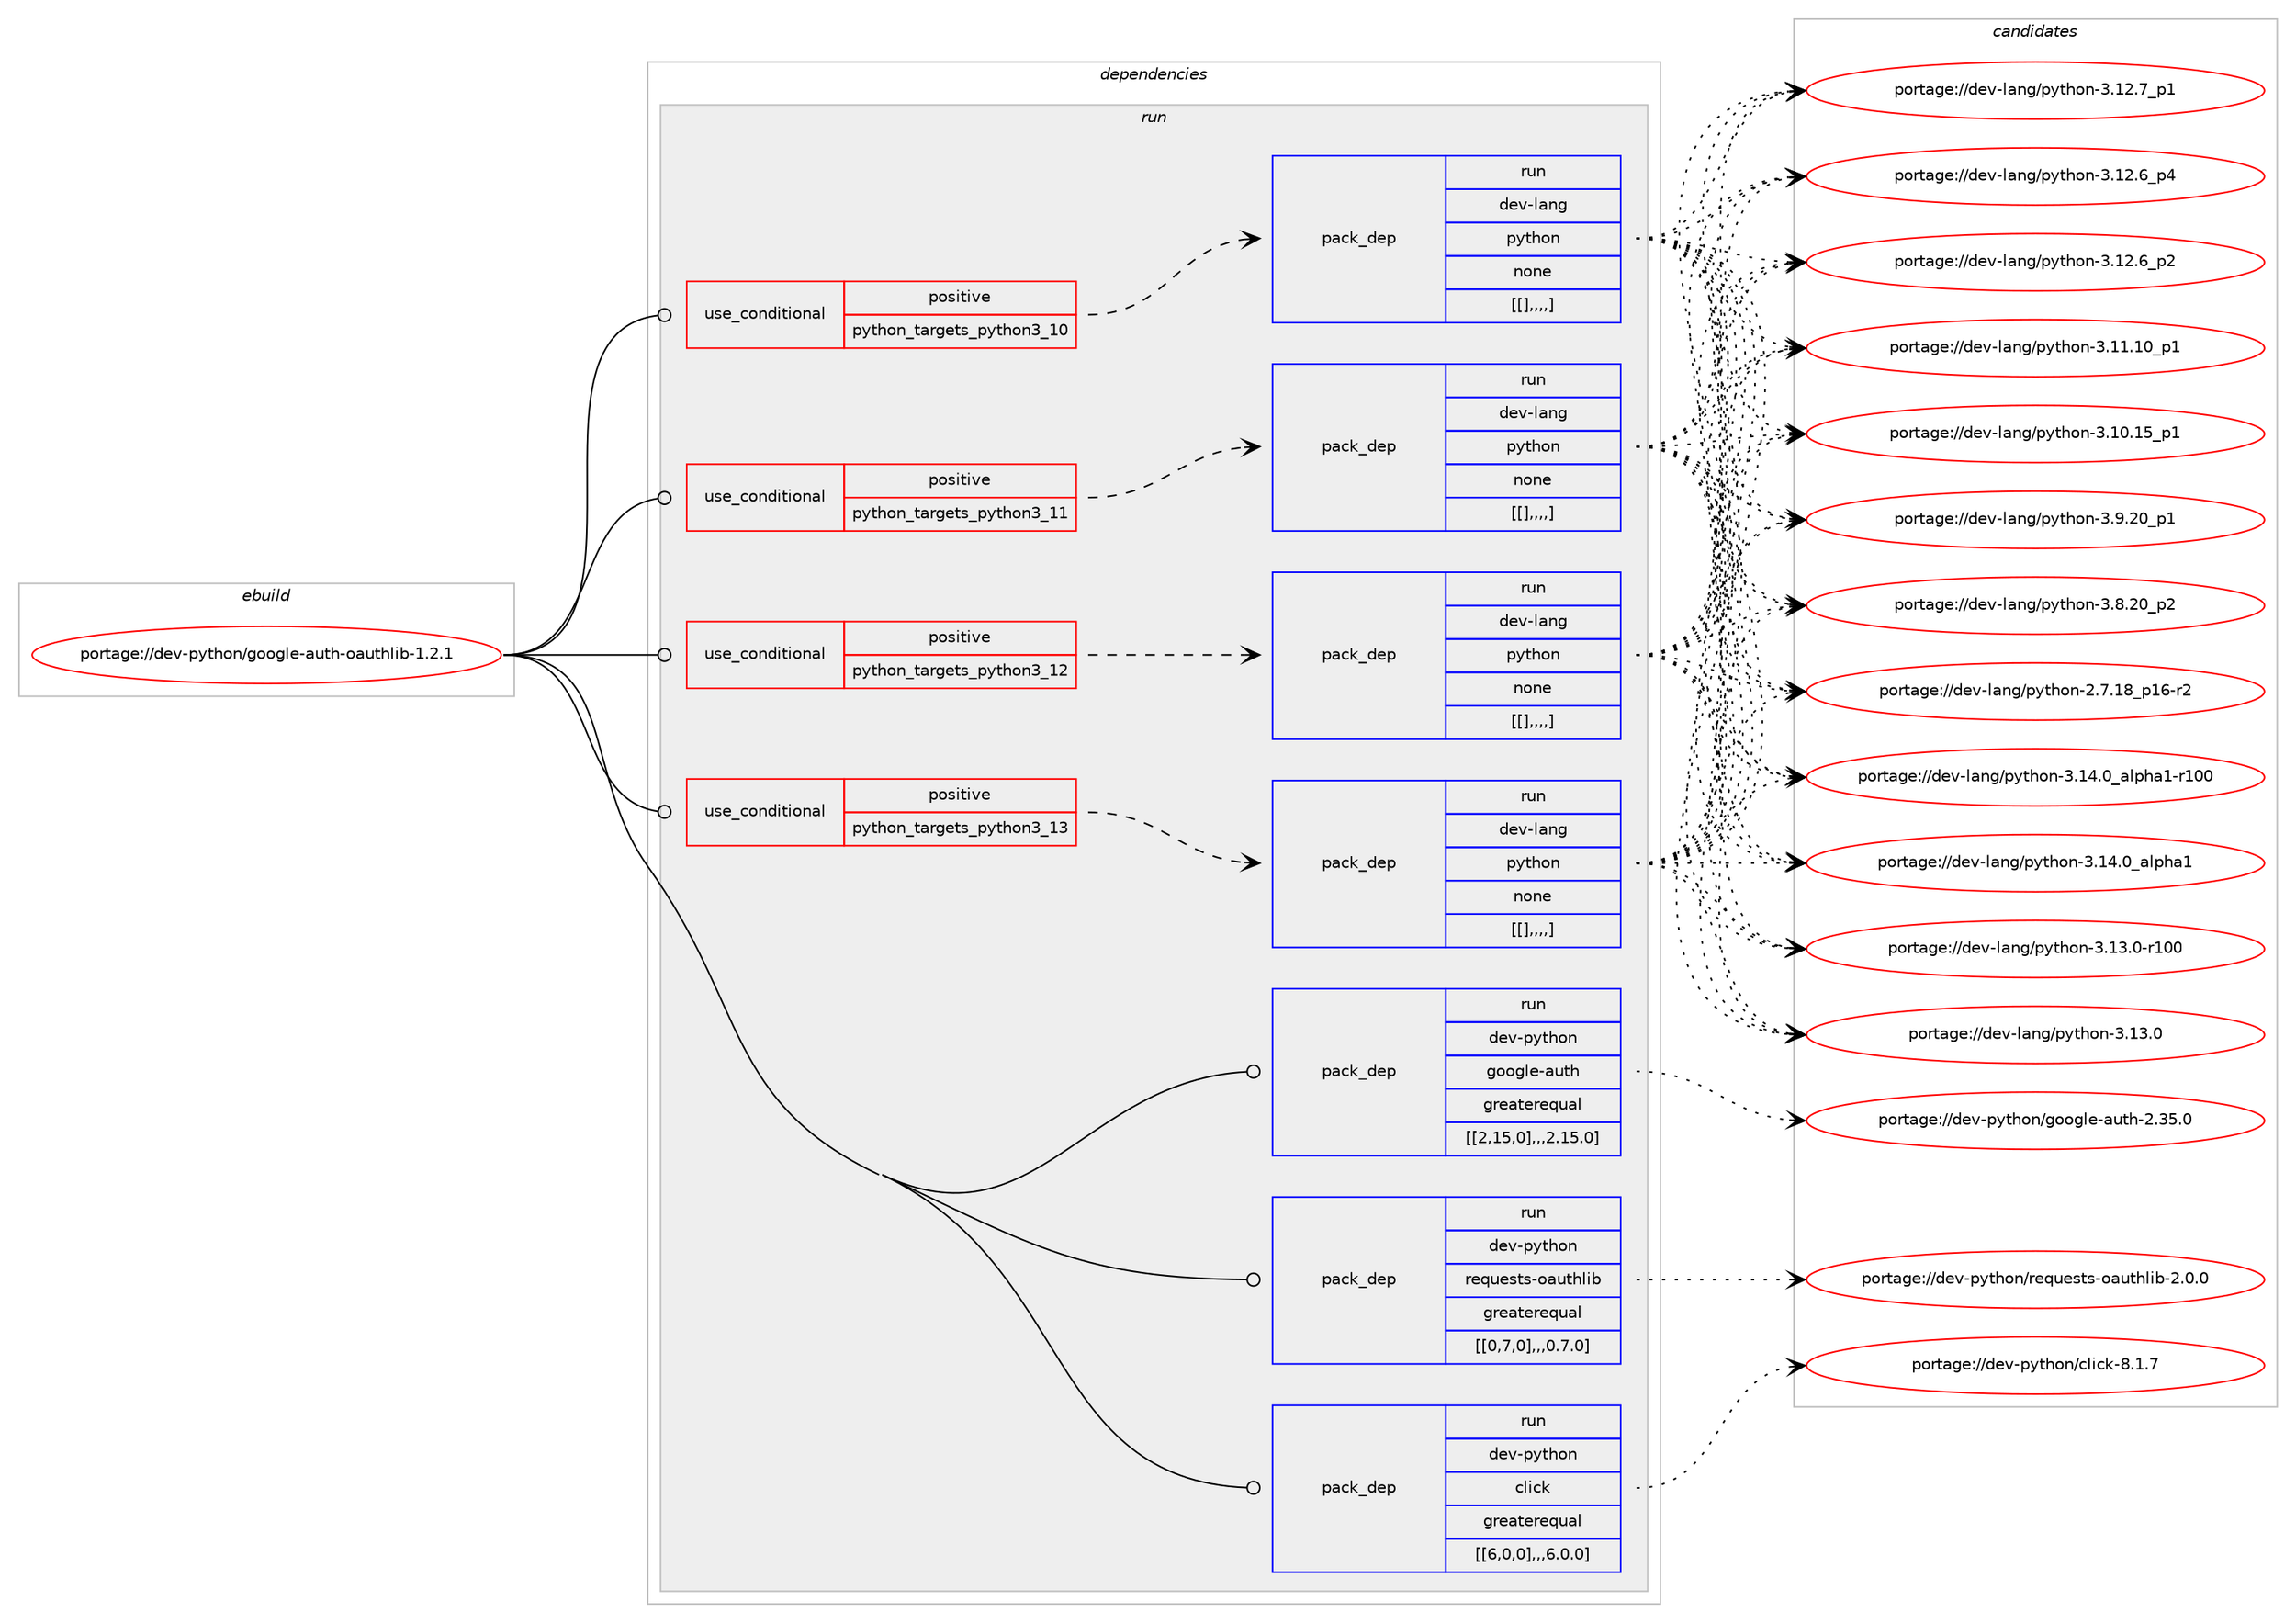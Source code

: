 digraph prolog {

# *************
# Graph options
# *************

newrank=true;
concentrate=true;
compound=true;
graph [rankdir=LR,fontname=Helvetica,fontsize=10,ranksep=1.5];#, ranksep=2.5, nodesep=0.2];
edge  [arrowhead=vee];
node  [fontname=Helvetica,fontsize=10];

# **********
# The ebuild
# **********

subgraph cluster_leftcol {
color=gray;
label=<<i>ebuild</i>>;
id [label="portage://dev-python/google-auth-oauthlib-1.2.1", color=red, width=4, href="../dev-python/google-auth-oauthlib-1.2.1.svg"];
}

# ****************
# The dependencies
# ****************

subgraph cluster_midcol {
color=gray;
label=<<i>dependencies</i>>;
subgraph cluster_compile {
fillcolor="#eeeeee";
style=filled;
label=<<i>compile</i>>;
}
subgraph cluster_compileandrun {
fillcolor="#eeeeee";
style=filled;
label=<<i>compile and run</i>>;
}
subgraph cluster_run {
fillcolor="#eeeeee";
style=filled;
label=<<i>run</i>>;
subgraph cond35337 {
dependency152772 [label=<<TABLE BORDER="0" CELLBORDER="1" CELLSPACING="0" CELLPADDING="4"><TR><TD ROWSPAN="3" CELLPADDING="10">use_conditional</TD></TR><TR><TD>positive</TD></TR><TR><TD>python_targets_python3_10</TD></TR></TABLE>>, shape=none, color=red];
subgraph pack116114 {
dependency152794 [label=<<TABLE BORDER="0" CELLBORDER="1" CELLSPACING="0" CELLPADDING="4" WIDTH="220"><TR><TD ROWSPAN="6" CELLPADDING="30">pack_dep</TD></TR><TR><TD WIDTH="110">run</TD></TR><TR><TD>dev-lang</TD></TR><TR><TD>python</TD></TR><TR><TD>none</TD></TR><TR><TD>[[],,,,]</TD></TR></TABLE>>, shape=none, color=blue];
}
dependency152772:e -> dependency152794:w [weight=20,style="dashed",arrowhead="vee"];
}
id:e -> dependency152772:w [weight=20,style="solid",arrowhead="odot"];
subgraph cond35369 {
dependency152870 [label=<<TABLE BORDER="0" CELLBORDER="1" CELLSPACING="0" CELLPADDING="4"><TR><TD ROWSPAN="3" CELLPADDING="10">use_conditional</TD></TR><TR><TD>positive</TD></TR><TR><TD>python_targets_python3_11</TD></TR></TABLE>>, shape=none, color=red];
subgraph pack116168 {
dependency152892 [label=<<TABLE BORDER="0" CELLBORDER="1" CELLSPACING="0" CELLPADDING="4" WIDTH="220"><TR><TD ROWSPAN="6" CELLPADDING="30">pack_dep</TD></TR><TR><TD WIDTH="110">run</TD></TR><TR><TD>dev-lang</TD></TR><TR><TD>python</TD></TR><TR><TD>none</TD></TR><TR><TD>[[],,,,]</TD></TR></TABLE>>, shape=none, color=blue];
}
dependency152870:e -> dependency152892:w [weight=20,style="dashed",arrowhead="vee"];
}
id:e -> dependency152870:w [weight=20,style="solid",arrowhead="odot"];
subgraph cond35411 {
dependency152897 [label=<<TABLE BORDER="0" CELLBORDER="1" CELLSPACING="0" CELLPADDING="4"><TR><TD ROWSPAN="3" CELLPADDING="10">use_conditional</TD></TR><TR><TD>positive</TD></TR><TR><TD>python_targets_python3_12</TD></TR></TABLE>>, shape=none, color=red];
subgraph pack116173 {
dependency152951 [label=<<TABLE BORDER="0" CELLBORDER="1" CELLSPACING="0" CELLPADDING="4" WIDTH="220"><TR><TD ROWSPAN="6" CELLPADDING="30">pack_dep</TD></TR><TR><TD WIDTH="110">run</TD></TR><TR><TD>dev-lang</TD></TR><TR><TD>python</TD></TR><TR><TD>none</TD></TR><TR><TD>[[],,,,]</TD></TR></TABLE>>, shape=none, color=blue];
}
dependency152897:e -> dependency152951:w [weight=20,style="dashed",arrowhead="vee"];
}
id:e -> dependency152897:w [weight=20,style="solid",arrowhead="odot"];
subgraph cond35444 {
dependency152972 [label=<<TABLE BORDER="0" CELLBORDER="1" CELLSPACING="0" CELLPADDING="4"><TR><TD ROWSPAN="3" CELLPADDING="10">use_conditional</TD></TR><TR><TD>positive</TD></TR><TR><TD>python_targets_python3_13</TD></TR></TABLE>>, shape=none, color=red];
subgraph pack116217 {
dependency153025 [label=<<TABLE BORDER="0" CELLBORDER="1" CELLSPACING="0" CELLPADDING="4" WIDTH="220"><TR><TD ROWSPAN="6" CELLPADDING="30">pack_dep</TD></TR><TR><TD WIDTH="110">run</TD></TR><TR><TD>dev-lang</TD></TR><TR><TD>python</TD></TR><TR><TD>none</TD></TR><TR><TD>[[],,,,]</TD></TR></TABLE>>, shape=none, color=blue];
}
dependency152972:e -> dependency153025:w [weight=20,style="dashed",arrowhead="vee"];
}
id:e -> dependency152972:w [weight=20,style="solid",arrowhead="odot"];
subgraph pack116253 {
dependency153089 [label=<<TABLE BORDER="0" CELLBORDER="1" CELLSPACING="0" CELLPADDING="4" WIDTH="220"><TR><TD ROWSPAN="6" CELLPADDING="30">pack_dep</TD></TR><TR><TD WIDTH="110">run</TD></TR><TR><TD>dev-python</TD></TR><TR><TD>click</TD></TR><TR><TD>greaterequal</TD></TR><TR><TD>[[6,0,0],,,6.0.0]</TD></TR></TABLE>>, shape=none, color=blue];
}
id:e -> dependency153089:w [weight=20,style="solid",arrowhead="odot"];
subgraph pack116293 {
dependency153190 [label=<<TABLE BORDER="0" CELLBORDER="1" CELLSPACING="0" CELLPADDING="4" WIDTH="220"><TR><TD ROWSPAN="6" CELLPADDING="30">pack_dep</TD></TR><TR><TD WIDTH="110">run</TD></TR><TR><TD>dev-python</TD></TR><TR><TD>google-auth</TD></TR><TR><TD>greaterequal</TD></TR><TR><TD>[[2,15,0],,,2.15.0]</TD></TR></TABLE>>, shape=none, color=blue];
}
id:e -> dependency153190:w [weight=20,style="solid",arrowhead="odot"];
subgraph pack116354 {
dependency153194 [label=<<TABLE BORDER="0" CELLBORDER="1" CELLSPACING="0" CELLPADDING="4" WIDTH="220"><TR><TD ROWSPAN="6" CELLPADDING="30">pack_dep</TD></TR><TR><TD WIDTH="110">run</TD></TR><TR><TD>dev-python</TD></TR><TR><TD>requests-oauthlib</TD></TR><TR><TD>greaterequal</TD></TR><TR><TD>[[0,7,0],,,0.7.0]</TD></TR></TABLE>>, shape=none, color=blue];
}
id:e -> dependency153194:w [weight=20,style="solid",arrowhead="odot"];
}
}

# **************
# The candidates
# **************

subgraph cluster_choices {
rank=same;
color=gray;
label=<<i>candidates</i>>;

subgraph choice116139 {
color=black;
nodesep=1;
choice100101118451089711010347112121116104111110455146495246489597108112104974945114494848 [label="portage://dev-lang/python-3.14.0_alpha1-r100", color=red, width=4,href="../dev-lang/python-3.14.0_alpha1-r100.svg"];
choice1001011184510897110103471121211161041111104551464952464895971081121049749 [label="portage://dev-lang/python-3.14.0_alpha1", color=red, width=4,href="../dev-lang/python-3.14.0_alpha1.svg"];
choice1001011184510897110103471121211161041111104551464951464845114494848 [label="portage://dev-lang/python-3.13.0-r100", color=red, width=4,href="../dev-lang/python-3.13.0-r100.svg"];
choice10010111845108971101034711212111610411111045514649514648 [label="portage://dev-lang/python-3.13.0", color=red, width=4,href="../dev-lang/python-3.13.0.svg"];
choice100101118451089711010347112121116104111110455146495046559511249 [label="portage://dev-lang/python-3.12.7_p1", color=red, width=4,href="../dev-lang/python-3.12.7_p1.svg"];
choice100101118451089711010347112121116104111110455146495046549511252 [label="portage://dev-lang/python-3.12.6_p4", color=red, width=4,href="../dev-lang/python-3.12.6_p4.svg"];
choice100101118451089711010347112121116104111110455146495046549511250 [label="portage://dev-lang/python-3.12.6_p2", color=red, width=4,href="../dev-lang/python-3.12.6_p2.svg"];
choice10010111845108971101034711212111610411111045514649494649489511249 [label="portage://dev-lang/python-3.11.10_p1", color=red, width=4,href="../dev-lang/python-3.11.10_p1.svg"];
choice10010111845108971101034711212111610411111045514649484649539511249 [label="portage://dev-lang/python-3.10.15_p1", color=red, width=4,href="../dev-lang/python-3.10.15_p1.svg"];
choice100101118451089711010347112121116104111110455146574650489511249 [label="portage://dev-lang/python-3.9.20_p1", color=red, width=4,href="../dev-lang/python-3.9.20_p1.svg"];
choice100101118451089711010347112121116104111110455146564650489511250 [label="portage://dev-lang/python-3.8.20_p2", color=red, width=4,href="../dev-lang/python-3.8.20_p2.svg"];
choice100101118451089711010347112121116104111110455046554649569511249544511450 [label="portage://dev-lang/python-2.7.18_p16-r2", color=red, width=4,href="../dev-lang/python-2.7.18_p16-r2.svg"];
dependency152794:e -> choice100101118451089711010347112121116104111110455146495246489597108112104974945114494848:w [style=dotted,weight="100"];
dependency152794:e -> choice1001011184510897110103471121211161041111104551464952464895971081121049749:w [style=dotted,weight="100"];
dependency152794:e -> choice1001011184510897110103471121211161041111104551464951464845114494848:w [style=dotted,weight="100"];
dependency152794:e -> choice10010111845108971101034711212111610411111045514649514648:w [style=dotted,weight="100"];
dependency152794:e -> choice100101118451089711010347112121116104111110455146495046559511249:w [style=dotted,weight="100"];
dependency152794:e -> choice100101118451089711010347112121116104111110455146495046549511252:w [style=dotted,weight="100"];
dependency152794:e -> choice100101118451089711010347112121116104111110455146495046549511250:w [style=dotted,weight="100"];
dependency152794:e -> choice10010111845108971101034711212111610411111045514649494649489511249:w [style=dotted,weight="100"];
dependency152794:e -> choice10010111845108971101034711212111610411111045514649484649539511249:w [style=dotted,weight="100"];
dependency152794:e -> choice100101118451089711010347112121116104111110455146574650489511249:w [style=dotted,weight="100"];
dependency152794:e -> choice100101118451089711010347112121116104111110455146564650489511250:w [style=dotted,weight="100"];
dependency152794:e -> choice100101118451089711010347112121116104111110455046554649569511249544511450:w [style=dotted,weight="100"];
}
subgraph choice116177 {
color=black;
nodesep=1;
choice100101118451089711010347112121116104111110455146495246489597108112104974945114494848 [label="portage://dev-lang/python-3.14.0_alpha1-r100", color=red, width=4,href="../dev-lang/python-3.14.0_alpha1-r100.svg"];
choice1001011184510897110103471121211161041111104551464952464895971081121049749 [label="portage://dev-lang/python-3.14.0_alpha1", color=red, width=4,href="../dev-lang/python-3.14.0_alpha1.svg"];
choice1001011184510897110103471121211161041111104551464951464845114494848 [label="portage://dev-lang/python-3.13.0-r100", color=red, width=4,href="../dev-lang/python-3.13.0-r100.svg"];
choice10010111845108971101034711212111610411111045514649514648 [label="portage://dev-lang/python-3.13.0", color=red, width=4,href="../dev-lang/python-3.13.0.svg"];
choice100101118451089711010347112121116104111110455146495046559511249 [label="portage://dev-lang/python-3.12.7_p1", color=red, width=4,href="../dev-lang/python-3.12.7_p1.svg"];
choice100101118451089711010347112121116104111110455146495046549511252 [label="portage://dev-lang/python-3.12.6_p4", color=red, width=4,href="../dev-lang/python-3.12.6_p4.svg"];
choice100101118451089711010347112121116104111110455146495046549511250 [label="portage://dev-lang/python-3.12.6_p2", color=red, width=4,href="../dev-lang/python-3.12.6_p2.svg"];
choice10010111845108971101034711212111610411111045514649494649489511249 [label="portage://dev-lang/python-3.11.10_p1", color=red, width=4,href="../dev-lang/python-3.11.10_p1.svg"];
choice10010111845108971101034711212111610411111045514649484649539511249 [label="portage://dev-lang/python-3.10.15_p1", color=red, width=4,href="../dev-lang/python-3.10.15_p1.svg"];
choice100101118451089711010347112121116104111110455146574650489511249 [label="portage://dev-lang/python-3.9.20_p1", color=red, width=4,href="../dev-lang/python-3.9.20_p1.svg"];
choice100101118451089711010347112121116104111110455146564650489511250 [label="portage://dev-lang/python-3.8.20_p2", color=red, width=4,href="../dev-lang/python-3.8.20_p2.svg"];
choice100101118451089711010347112121116104111110455046554649569511249544511450 [label="portage://dev-lang/python-2.7.18_p16-r2", color=red, width=4,href="../dev-lang/python-2.7.18_p16-r2.svg"];
dependency152892:e -> choice100101118451089711010347112121116104111110455146495246489597108112104974945114494848:w [style=dotted,weight="100"];
dependency152892:e -> choice1001011184510897110103471121211161041111104551464952464895971081121049749:w [style=dotted,weight="100"];
dependency152892:e -> choice1001011184510897110103471121211161041111104551464951464845114494848:w [style=dotted,weight="100"];
dependency152892:e -> choice10010111845108971101034711212111610411111045514649514648:w [style=dotted,weight="100"];
dependency152892:e -> choice100101118451089711010347112121116104111110455146495046559511249:w [style=dotted,weight="100"];
dependency152892:e -> choice100101118451089711010347112121116104111110455146495046549511252:w [style=dotted,weight="100"];
dependency152892:e -> choice100101118451089711010347112121116104111110455146495046549511250:w [style=dotted,weight="100"];
dependency152892:e -> choice10010111845108971101034711212111610411111045514649494649489511249:w [style=dotted,weight="100"];
dependency152892:e -> choice10010111845108971101034711212111610411111045514649484649539511249:w [style=dotted,weight="100"];
dependency152892:e -> choice100101118451089711010347112121116104111110455146574650489511249:w [style=dotted,weight="100"];
dependency152892:e -> choice100101118451089711010347112121116104111110455146564650489511250:w [style=dotted,weight="100"];
dependency152892:e -> choice100101118451089711010347112121116104111110455046554649569511249544511450:w [style=dotted,weight="100"];
}
subgraph choice116181 {
color=black;
nodesep=1;
choice100101118451089711010347112121116104111110455146495246489597108112104974945114494848 [label="portage://dev-lang/python-3.14.0_alpha1-r100", color=red, width=4,href="../dev-lang/python-3.14.0_alpha1-r100.svg"];
choice1001011184510897110103471121211161041111104551464952464895971081121049749 [label="portage://dev-lang/python-3.14.0_alpha1", color=red, width=4,href="../dev-lang/python-3.14.0_alpha1.svg"];
choice1001011184510897110103471121211161041111104551464951464845114494848 [label="portage://dev-lang/python-3.13.0-r100", color=red, width=4,href="../dev-lang/python-3.13.0-r100.svg"];
choice10010111845108971101034711212111610411111045514649514648 [label="portage://dev-lang/python-3.13.0", color=red, width=4,href="../dev-lang/python-3.13.0.svg"];
choice100101118451089711010347112121116104111110455146495046559511249 [label="portage://dev-lang/python-3.12.7_p1", color=red, width=4,href="../dev-lang/python-3.12.7_p1.svg"];
choice100101118451089711010347112121116104111110455146495046549511252 [label="portage://dev-lang/python-3.12.6_p4", color=red, width=4,href="../dev-lang/python-3.12.6_p4.svg"];
choice100101118451089711010347112121116104111110455146495046549511250 [label="portage://dev-lang/python-3.12.6_p2", color=red, width=4,href="../dev-lang/python-3.12.6_p2.svg"];
choice10010111845108971101034711212111610411111045514649494649489511249 [label="portage://dev-lang/python-3.11.10_p1", color=red, width=4,href="../dev-lang/python-3.11.10_p1.svg"];
choice10010111845108971101034711212111610411111045514649484649539511249 [label="portage://dev-lang/python-3.10.15_p1", color=red, width=4,href="../dev-lang/python-3.10.15_p1.svg"];
choice100101118451089711010347112121116104111110455146574650489511249 [label="portage://dev-lang/python-3.9.20_p1", color=red, width=4,href="../dev-lang/python-3.9.20_p1.svg"];
choice100101118451089711010347112121116104111110455146564650489511250 [label="portage://dev-lang/python-3.8.20_p2", color=red, width=4,href="../dev-lang/python-3.8.20_p2.svg"];
choice100101118451089711010347112121116104111110455046554649569511249544511450 [label="portage://dev-lang/python-2.7.18_p16-r2", color=red, width=4,href="../dev-lang/python-2.7.18_p16-r2.svg"];
dependency152951:e -> choice100101118451089711010347112121116104111110455146495246489597108112104974945114494848:w [style=dotted,weight="100"];
dependency152951:e -> choice1001011184510897110103471121211161041111104551464952464895971081121049749:w [style=dotted,weight="100"];
dependency152951:e -> choice1001011184510897110103471121211161041111104551464951464845114494848:w [style=dotted,weight="100"];
dependency152951:e -> choice10010111845108971101034711212111610411111045514649514648:w [style=dotted,weight="100"];
dependency152951:e -> choice100101118451089711010347112121116104111110455146495046559511249:w [style=dotted,weight="100"];
dependency152951:e -> choice100101118451089711010347112121116104111110455146495046549511252:w [style=dotted,weight="100"];
dependency152951:e -> choice100101118451089711010347112121116104111110455146495046549511250:w [style=dotted,weight="100"];
dependency152951:e -> choice10010111845108971101034711212111610411111045514649494649489511249:w [style=dotted,weight="100"];
dependency152951:e -> choice10010111845108971101034711212111610411111045514649484649539511249:w [style=dotted,weight="100"];
dependency152951:e -> choice100101118451089711010347112121116104111110455146574650489511249:w [style=dotted,weight="100"];
dependency152951:e -> choice100101118451089711010347112121116104111110455146564650489511250:w [style=dotted,weight="100"];
dependency152951:e -> choice100101118451089711010347112121116104111110455046554649569511249544511450:w [style=dotted,weight="100"];
}
subgraph choice116188 {
color=black;
nodesep=1;
choice100101118451089711010347112121116104111110455146495246489597108112104974945114494848 [label="portage://dev-lang/python-3.14.0_alpha1-r100", color=red, width=4,href="../dev-lang/python-3.14.0_alpha1-r100.svg"];
choice1001011184510897110103471121211161041111104551464952464895971081121049749 [label="portage://dev-lang/python-3.14.0_alpha1", color=red, width=4,href="../dev-lang/python-3.14.0_alpha1.svg"];
choice1001011184510897110103471121211161041111104551464951464845114494848 [label="portage://dev-lang/python-3.13.0-r100", color=red, width=4,href="../dev-lang/python-3.13.0-r100.svg"];
choice10010111845108971101034711212111610411111045514649514648 [label="portage://dev-lang/python-3.13.0", color=red, width=4,href="../dev-lang/python-3.13.0.svg"];
choice100101118451089711010347112121116104111110455146495046559511249 [label="portage://dev-lang/python-3.12.7_p1", color=red, width=4,href="../dev-lang/python-3.12.7_p1.svg"];
choice100101118451089711010347112121116104111110455146495046549511252 [label="portage://dev-lang/python-3.12.6_p4", color=red, width=4,href="../dev-lang/python-3.12.6_p4.svg"];
choice100101118451089711010347112121116104111110455146495046549511250 [label="portage://dev-lang/python-3.12.6_p2", color=red, width=4,href="../dev-lang/python-3.12.6_p2.svg"];
choice10010111845108971101034711212111610411111045514649494649489511249 [label="portage://dev-lang/python-3.11.10_p1", color=red, width=4,href="../dev-lang/python-3.11.10_p1.svg"];
choice10010111845108971101034711212111610411111045514649484649539511249 [label="portage://dev-lang/python-3.10.15_p1", color=red, width=4,href="../dev-lang/python-3.10.15_p1.svg"];
choice100101118451089711010347112121116104111110455146574650489511249 [label="portage://dev-lang/python-3.9.20_p1", color=red, width=4,href="../dev-lang/python-3.9.20_p1.svg"];
choice100101118451089711010347112121116104111110455146564650489511250 [label="portage://dev-lang/python-3.8.20_p2", color=red, width=4,href="../dev-lang/python-3.8.20_p2.svg"];
choice100101118451089711010347112121116104111110455046554649569511249544511450 [label="portage://dev-lang/python-2.7.18_p16-r2", color=red, width=4,href="../dev-lang/python-2.7.18_p16-r2.svg"];
dependency153025:e -> choice100101118451089711010347112121116104111110455146495246489597108112104974945114494848:w [style=dotted,weight="100"];
dependency153025:e -> choice1001011184510897110103471121211161041111104551464952464895971081121049749:w [style=dotted,weight="100"];
dependency153025:e -> choice1001011184510897110103471121211161041111104551464951464845114494848:w [style=dotted,weight="100"];
dependency153025:e -> choice10010111845108971101034711212111610411111045514649514648:w [style=dotted,weight="100"];
dependency153025:e -> choice100101118451089711010347112121116104111110455146495046559511249:w [style=dotted,weight="100"];
dependency153025:e -> choice100101118451089711010347112121116104111110455146495046549511252:w [style=dotted,weight="100"];
dependency153025:e -> choice100101118451089711010347112121116104111110455146495046549511250:w [style=dotted,weight="100"];
dependency153025:e -> choice10010111845108971101034711212111610411111045514649494649489511249:w [style=dotted,weight="100"];
dependency153025:e -> choice10010111845108971101034711212111610411111045514649484649539511249:w [style=dotted,weight="100"];
dependency153025:e -> choice100101118451089711010347112121116104111110455146574650489511249:w [style=dotted,weight="100"];
dependency153025:e -> choice100101118451089711010347112121116104111110455146564650489511250:w [style=dotted,weight="100"];
dependency153025:e -> choice100101118451089711010347112121116104111110455046554649569511249544511450:w [style=dotted,weight="100"];
}
subgraph choice116203 {
color=black;
nodesep=1;
choice10010111845112121116104111110479910810599107455646494655 [label="portage://dev-python/click-8.1.7", color=red, width=4,href="../dev-python/click-8.1.7.svg"];
dependency153089:e -> choice10010111845112121116104111110479910810599107455646494655:w [style=dotted,weight="100"];
}
subgraph choice116204 {
color=black;
nodesep=1;
choice1001011184511212111610411111047103111111103108101459711711610445504651534648 [label="portage://dev-python/google-auth-2.35.0", color=red, width=4,href="../dev-python/google-auth-2.35.0.svg"];
dependency153190:e -> choice1001011184511212111610411111047103111111103108101459711711610445504651534648:w [style=dotted,weight="100"];
}
subgraph choice116206 {
color=black;
nodesep=1;
choice1001011184511212111610411111047114101113117101115116115451119711711610410810598455046484648 [label="portage://dev-python/requests-oauthlib-2.0.0", color=red, width=4,href="../dev-python/requests-oauthlib-2.0.0.svg"];
dependency153194:e -> choice1001011184511212111610411111047114101113117101115116115451119711711610410810598455046484648:w [style=dotted,weight="100"];
}
}

}
